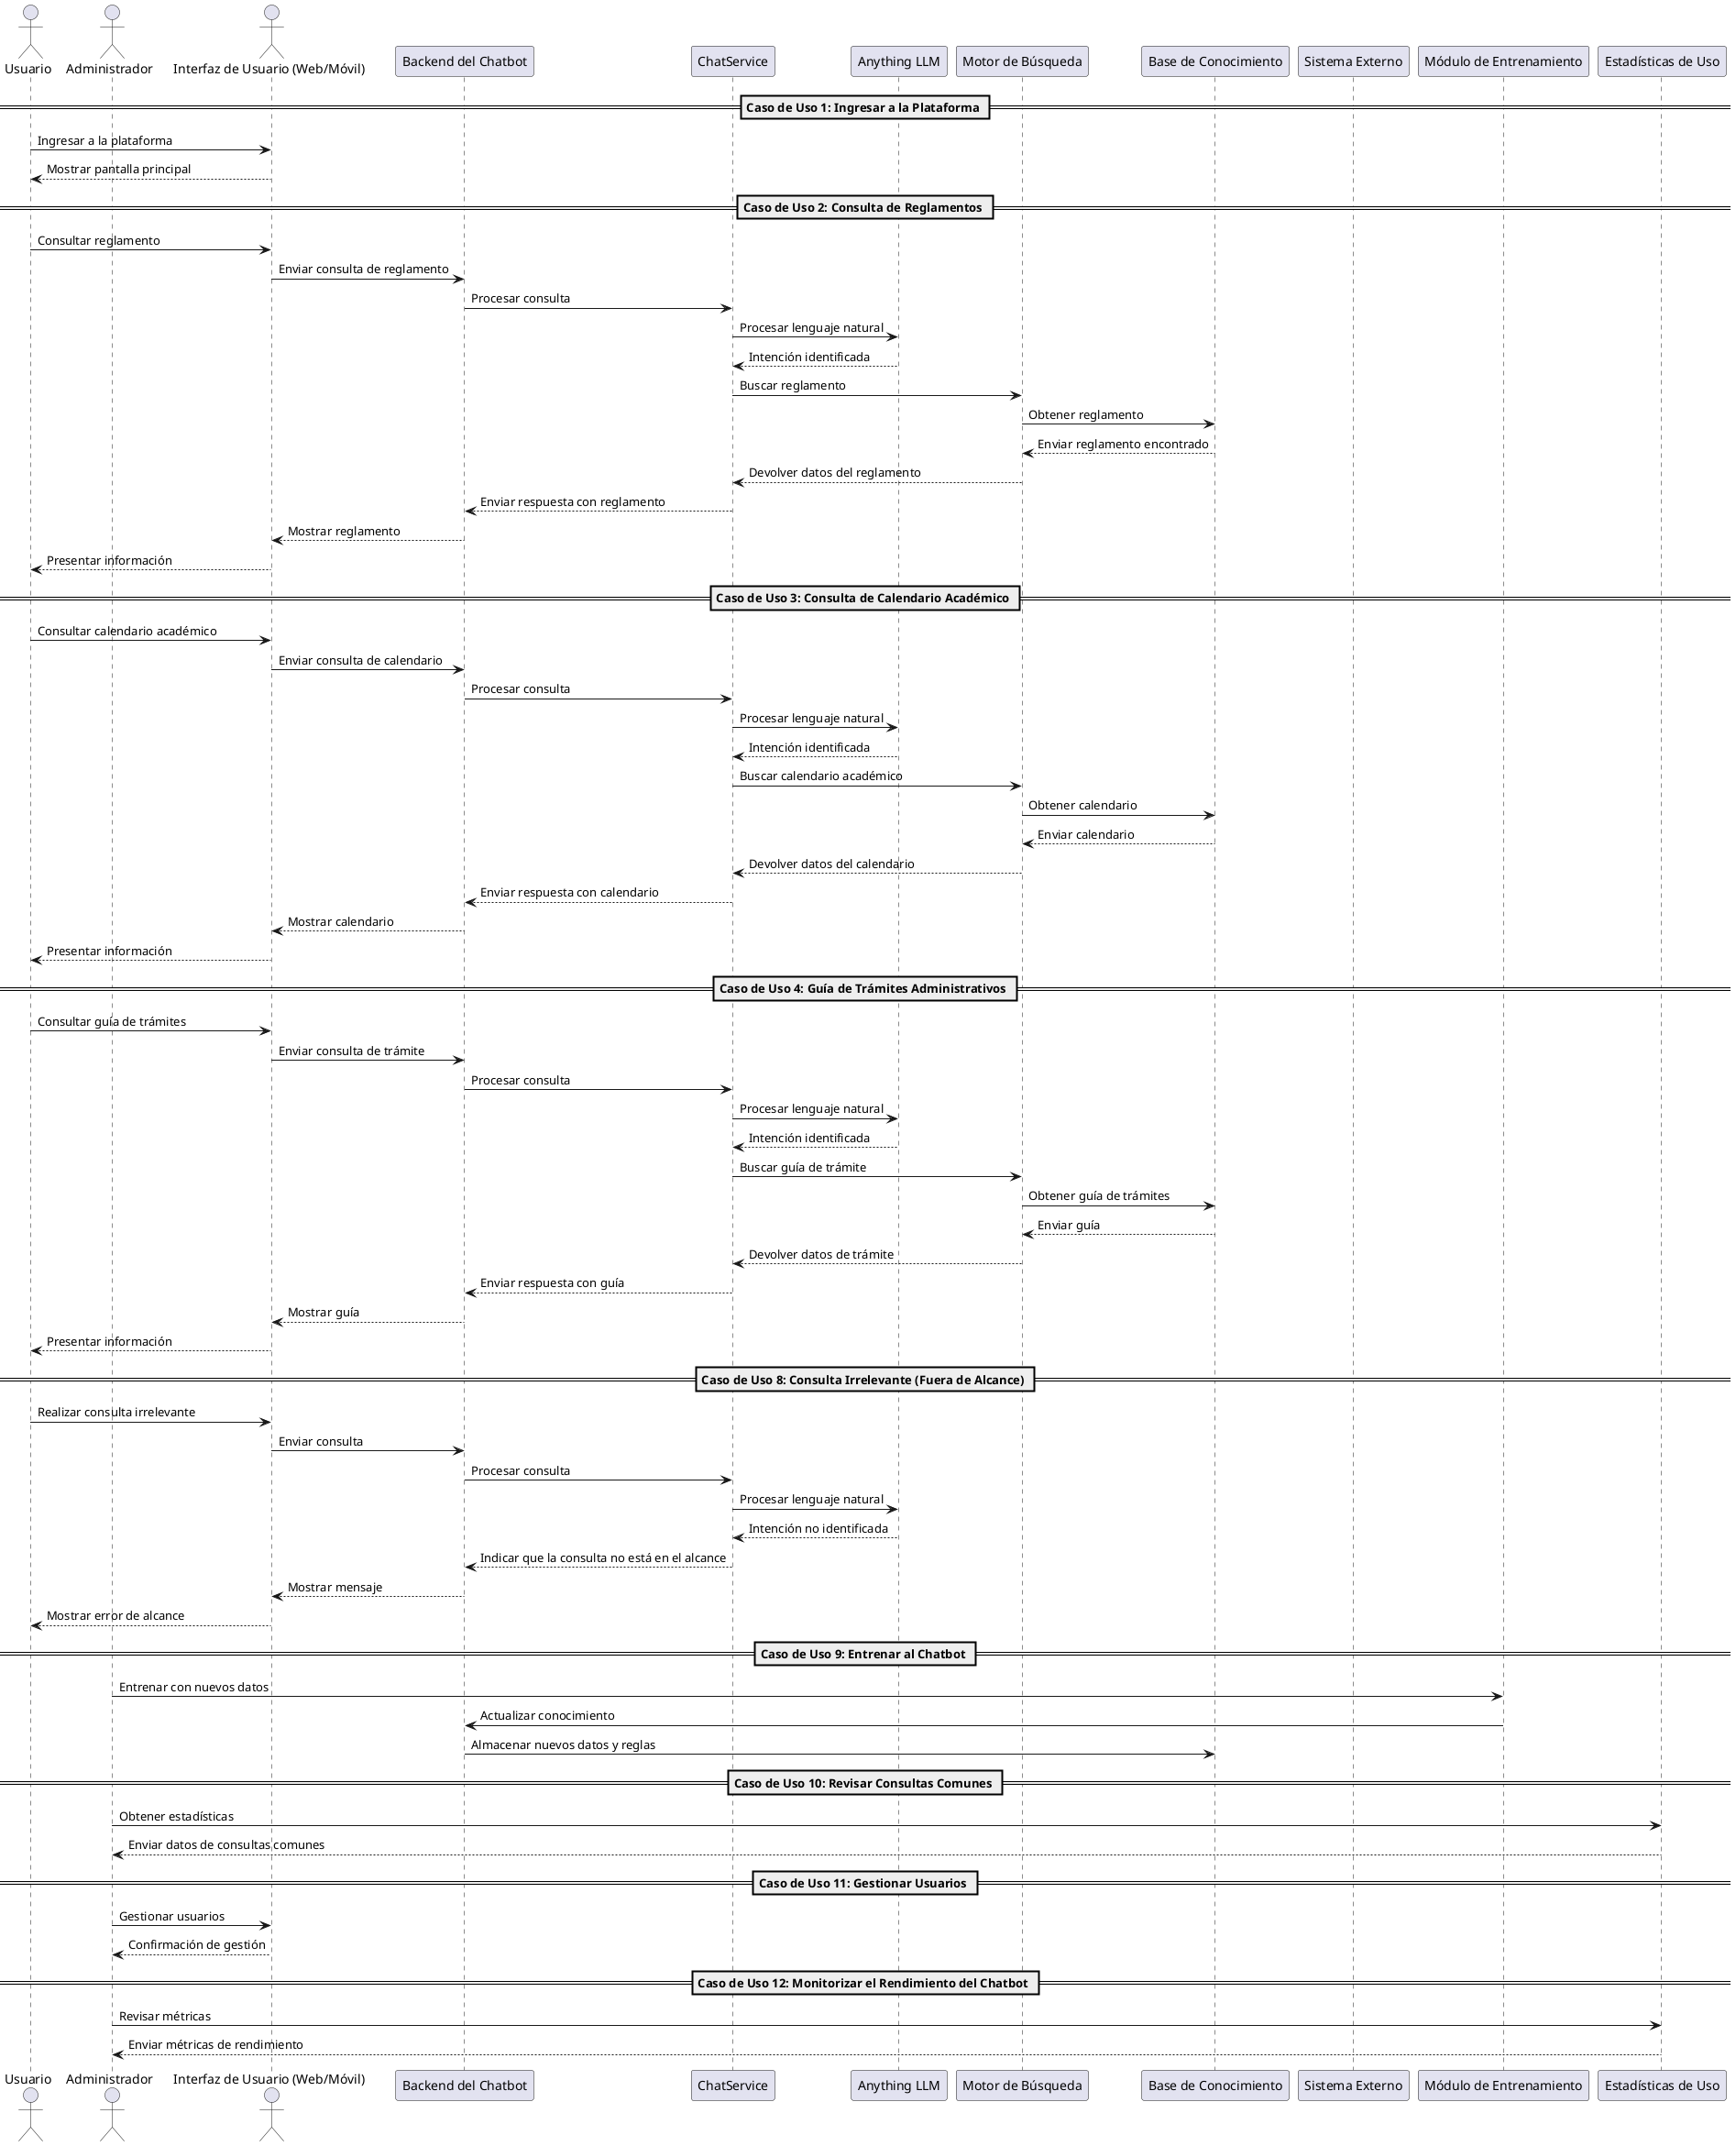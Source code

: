 @startuml
actor Usuario
actor Administrador
actor "Interfaz de Usuario (Web/Móvil)" as InterfazUsuario
participant "Backend del Chatbot" as BackendChatbot
participant "ChatService" as ChatService
participant "Anything LLM" as LLM
participant "Motor de Búsqueda" as MotorBusqueda
participant "Base de Conocimiento" as BaseConocimiento
participant "Sistema Externo" as SistemaExterno
participant "Módulo de Entrenamiento" as TrainingModule
participant "Estadísticas de Uso" as UsageStats

== Caso de Uso 1: Ingresar a la Plataforma ==
Usuario -> InterfazUsuario: Ingresar a la plataforma
InterfazUsuario --> Usuario: Mostrar pantalla principal

== Caso de Uso 2: Consulta de Reglamentos ==
Usuario -> InterfazUsuario: Consultar reglamento
InterfazUsuario -> BackendChatbot: Enviar consulta de reglamento
BackendChatbot -> ChatService: Procesar consulta
ChatService -> LLM: Procesar lenguaje natural
LLM --> ChatService: Intención identificada
ChatService -> MotorBusqueda: Buscar reglamento
MotorBusqueda -> BaseConocimiento: Obtener reglamento
BaseConocimiento --> MotorBusqueda: Enviar reglamento encontrado
MotorBusqueda --> ChatService: Devolver datos del reglamento
ChatService --> BackendChatbot: Enviar respuesta con reglamento
BackendChatbot --> InterfazUsuario: Mostrar reglamento
InterfazUsuario --> Usuario: Presentar información

== Caso de Uso 3: Consulta de Calendario Académico ==
Usuario -> InterfazUsuario: Consultar calendario académico
InterfazUsuario -> BackendChatbot: Enviar consulta de calendario
BackendChatbot -> ChatService: Procesar consulta
ChatService -> LLM: Procesar lenguaje natural
LLM --> ChatService: Intención identificada
ChatService -> MotorBusqueda: Buscar calendario académico
MotorBusqueda -> BaseConocimiento: Obtener calendario
BaseConocimiento --> MotorBusqueda: Enviar calendario
MotorBusqueda --> ChatService: Devolver datos del calendario
ChatService --> BackendChatbot: Enviar respuesta con calendario
BackendChatbot --> InterfazUsuario: Mostrar calendario
InterfazUsuario --> Usuario: Presentar información

== Caso de Uso 4: Guía de Trámites Administrativos ==
Usuario -> InterfazUsuario: Consultar guía de trámites
InterfazUsuario -> BackendChatbot: Enviar consulta de trámite
BackendChatbot -> ChatService: Procesar consulta
ChatService -> LLM: Procesar lenguaje natural
LLM --> ChatService: Intención identificada
ChatService -> MotorBusqueda: Buscar guía de trámite
MotorBusqueda -> BaseConocimiento: Obtener guía de trámites
BaseConocimiento --> MotorBusqueda: Enviar guía
MotorBusqueda --> ChatService: Devolver datos de trámite
ChatService --> BackendChatbot: Enviar respuesta con guía
BackendChatbot --> InterfazUsuario: Mostrar guía
InterfazUsuario --> Usuario: Presentar información

== Caso de Uso 8: Consulta Irrelevante (Fuera de Alcance) ==
Usuario -> InterfazUsuario: Realizar consulta irrelevante
InterfazUsuario -> BackendChatbot: Enviar consulta
BackendChatbot -> ChatService: Procesar consulta
ChatService -> LLM: Procesar lenguaje natural
LLM --> ChatService: Intención no identificada
ChatService --> BackendChatbot: Indicar que la consulta no está en el alcance
BackendChatbot --> InterfazUsuario: Mostrar mensaje
InterfazUsuario --> Usuario: Mostrar error de alcance

== Caso de Uso 9: Entrenar al Chatbot ==
Administrador -> TrainingModule: Entrenar con nuevos datos
TrainingModule -> BackendChatbot: Actualizar conocimiento
BackendChatbot -> BaseConocimiento: Almacenar nuevos datos y reglas

== Caso de Uso 10: Revisar Consultas Comunes ==
Administrador -> UsageStats: Obtener estadísticas
UsageStats --> Administrador: Enviar datos de consultas comunes

== Caso de Uso 11: Gestionar Usuarios ==
Administrador -> InterfazUsuario: Gestionar usuarios
InterfazUsuario --> Administrador: Confirmación de gestión

== Caso de Uso 12: Monitorizar el Rendimiento del Chatbot ==
Administrador -> UsageStats: Revisar métricas
UsageStats --> Administrador: Enviar métricas de rendimiento

@enduml
